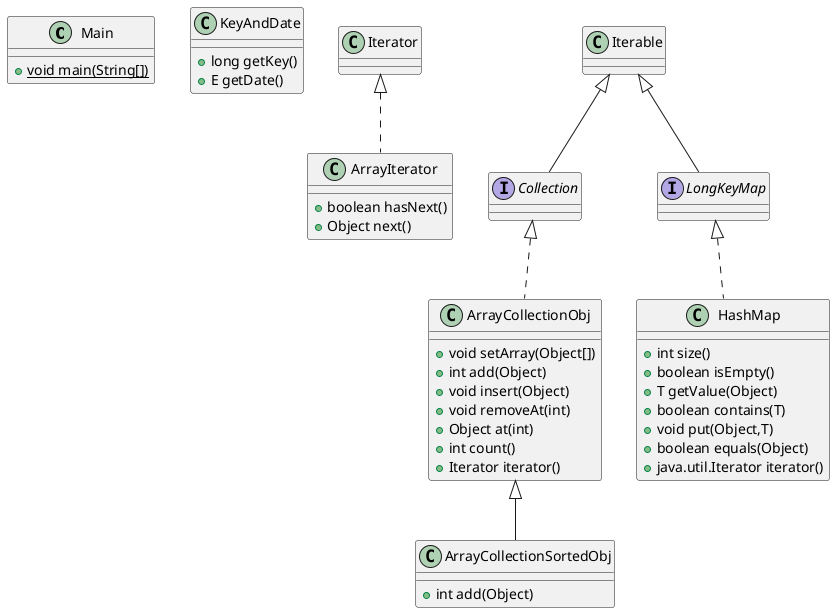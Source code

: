 @startuml
class Main {
+ {static} void main(String[])
}
class KeyAndDate {
+ long getKey()
+ E getDate()
}
class ArrayIterator {
+ boolean hasNext()
+ Object next()
}
interface Collection {
}
interface LongKeyMap {
}
class HashMap {
+ int size()
+ boolean isEmpty()
+ T getValue(Object)
+ boolean contains(T)
+ void put(Object,T)
+ boolean equals(Object)
+ java.util.Iterator iterator()
}
class ArrayCollectionSortedObj {
+ int add(Object)
}
class ArrayCollectionObj {
+ void setArray(Object[])
+ int add(Object)
+ void insert(Object)
+ void removeAt(int)
+ Object at(int)
+ int count()
+ Iterator iterator()
}


Iterator <|.. ArrayIterator
Iterable <|-- Collection
Iterable <|-- LongKeyMap
LongKeyMap <|.. HashMap
ArrayCollectionObj <|-- ArrayCollectionSortedObj
Collection <|.. ArrayCollectionObj
@enduml